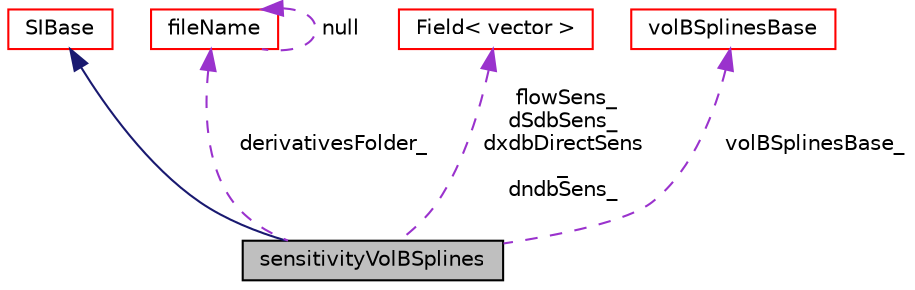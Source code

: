 digraph "sensitivityVolBSplines"
{
  bgcolor="transparent";
  edge [fontname="Helvetica",fontsize="10",labelfontname="Helvetica",labelfontsize="10"];
  node [fontname="Helvetica",fontsize="10",shape=record];
  Node1 [label="sensitivityVolBSplines",height=0.2,width=0.4,color="black", fillcolor="grey75", style="filled" fontcolor="black"];
  Node2 -> Node1 [dir="back",color="midnightblue",fontsize="10",style="solid",fontname="Helvetica"];
  Node2 [label="SIBase",height=0.2,width=0.4,color="red",URL="$classFoam_1_1incompressible_1_1SIBase.html",tooltip="Base class for Surface Integral-based sensitivity derivatives. "];
  Node3 -> Node1 [dir="back",color="darkorchid3",fontsize="10",style="dashed",label=" derivativesFolder_" ,fontname="Helvetica"];
  Node3 [label="fileName",height=0.2,width=0.4,color="red",URL="$classFoam_1_1fileName.html",tooltip="A class for handling file names. "];
  Node3 -> Node3 [dir="back",color="darkorchid3",fontsize="10",style="dashed",label=" null" ,fontname="Helvetica"];
  Node4 -> Node1 [dir="back",color="darkorchid3",fontsize="10",style="dashed",label=" flowSens_\ndSdbSens_\ndxdbDirectSens\l_\ndndbSens_" ,fontname="Helvetica"];
  Node4 [label="Field\< vector \>",height=0.2,width=0.4,color="red",URL="$classFoam_1_1Field.html"];
  Node5 -> Node1 [dir="back",color="darkorchid3",fontsize="10",style="dashed",label=" volBSplinesBase_" ,fontname="Helvetica"];
  Node5 [label="volBSplinesBase",height=0.2,width=0.4,color="red",URL="$classFoam_1_1volBSplinesBase.html",tooltip="Class constructing a number of volumetric B-Splines boxes, read from dynamicMeshDict. Useful for various sensitivities and optMeshMovement classes. "];
}
